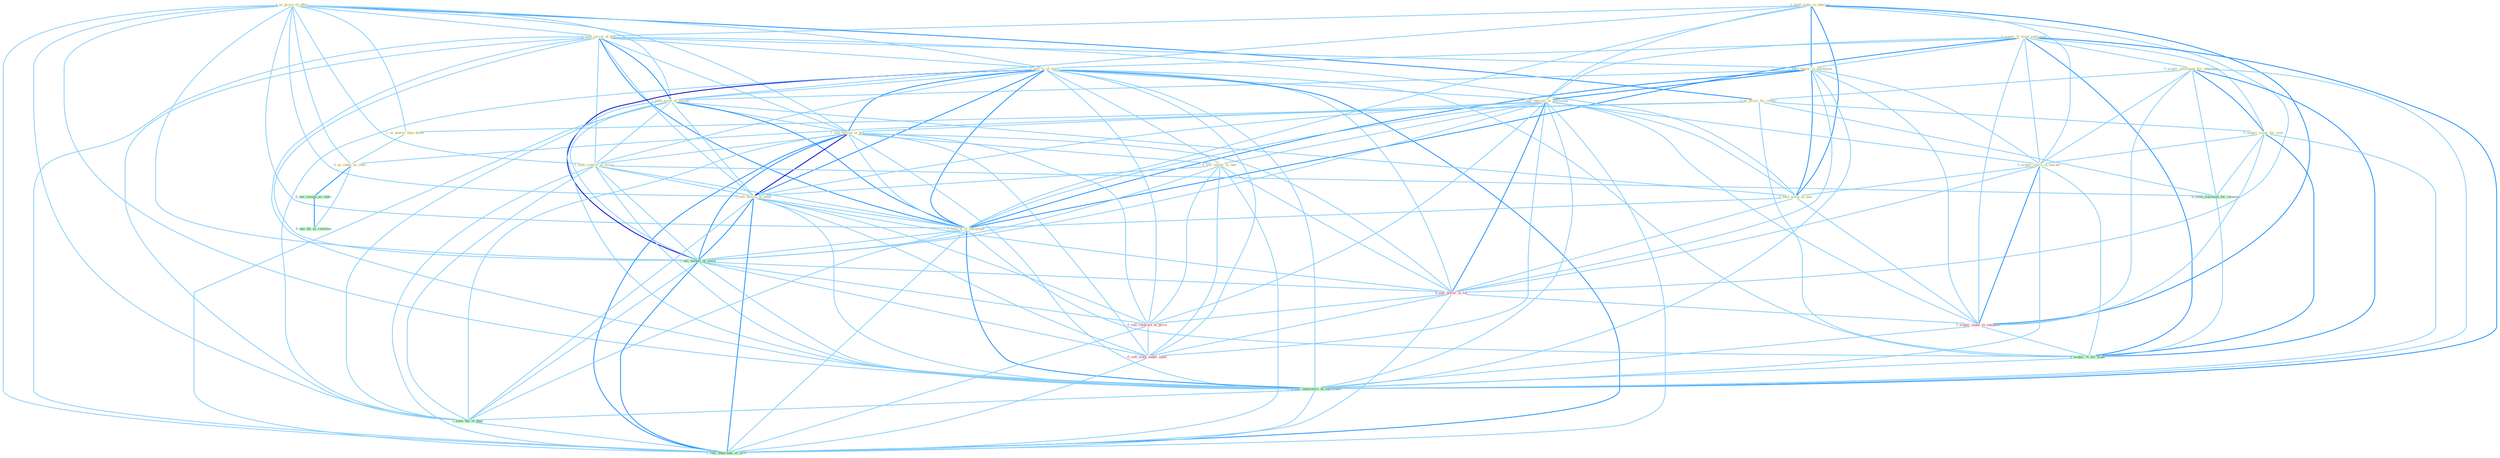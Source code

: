 Graph G{ 
    node
    [shape=polygon,style=filled,width=.5,height=.06,color="#BDFCC9",fixedsize=true,fontsize=4,
    fontcolor="#2f4f4f"];
    {node
    [color="#ffffe0", fontcolor="#8b7d6b"] "1_hold_stake_in_interest " "1_us_proce_of_offer " "0_acquir_%_from_entitynam " "1_hold_carrot_of_bid " "1_hold_major_in_entitynam " "0_acquir_entitynam_for_othernum " "0_us_proce_for_reduct " "0_acquir_secur_for_year " "1_us_power_than_those " "1_sell_%_of_stock " "1_hold_asset_of_billion " "1_sell_interest_in_entitynam " "1_sell_billion_of_bill " "0_acquir_share_in_market " "1_seek_control_of_airlin " "0_sell_ventur_to_unit " "1_sell_billion_of_bond " "0_hold_stock_in_mix " "1_hold_%_of_entitynam " "0_us_index_as_indic "}
{node [color="#fff0f5", fontcolor="#b22222"] "0_sell_dollar_in_lot " "1_acquir_stake_in_compani " "0_sell_contract_at_price " "0_sell_cloth_under_label "}
edge [color="#B0E2FF"];

	"1_hold_stake_in_interest " -- "1_hold_carrot_of_bid " [w="1", color="#87cefa" ];
	"1_hold_stake_in_interest " -- "1_hold_major_in_entitynam " [w="2", color="#1e90ff" , len=0.8];
	"1_hold_stake_in_interest " -- "1_hold_asset_of_billion " [w="1", color="#87cefa" ];
	"1_hold_stake_in_interest " -- "1_sell_interest_in_entitynam " [w="1", color="#87cefa" ];
	"1_hold_stake_in_interest " -- "0_acquir_share_in_market " [w="1", color="#87cefa" ];
	"1_hold_stake_in_interest " -- "0_hold_stock_in_mix " [w="2", color="#1e90ff" , len=0.8];
	"1_hold_stake_in_interest " -- "1_hold_%_of_entitynam " [w="1", color="#87cefa" ];
	"1_hold_stake_in_interest " -- "0_sell_dollar_in_lot " [w="1", color="#87cefa" ];
	"1_hold_stake_in_interest " -- "1_acquir_stake_in_compani " [w="2", color="#1e90ff" , len=0.8];
	"1_us_proce_of_offer " -- "1_hold_carrot_of_bid " [w="1", color="#87cefa" ];
	"1_us_proce_of_offer " -- "0_us_proce_for_reduct " [w="2", color="#1e90ff" , len=0.8];
	"1_us_proce_of_offer " -- "1_us_power_than_those " [w="1", color="#87cefa" ];
	"1_us_proce_of_offer " -- "1_sell_%_of_stock " [w="1", color="#87cefa" ];
	"1_us_proce_of_offer " -- "1_hold_asset_of_billion " [w="1", color="#87cefa" ];
	"1_us_proce_of_offer " -- "1_sell_billion_of_bill " [w="1", color="#87cefa" ];
	"1_us_proce_of_offer " -- "1_seek_control_of_airlin " [w="1", color="#87cefa" ];
	"1_us_proce_of_offer " -- "1_sell_billion_of_bond " [w="1", color="#87cefa" ];
	"1_us_proce_of_offer " -- "1_hold_%_of_entitynam " [w="1", color="#87cefa" ];
	"1_us_proce_of_offer " -- "0_us_index_as_indic " [w="1", color="#87cefa" ];
	"1_us_proce_of_offer " -- "1_sell_basket_of_stock " [w="1", color="#87cefa" ];
	"1_us_proce_of_offer " -- "1_acquir_laboratori_of_entitynam " [w="1", color="#87cefa" ];
	"1_us_proce_of_offer " -- "1_seen_the_of_that " [w="1", color="#87cefa" ];
	"1_us_proce_of_offer " -- "1_sell_othernum_of_offic " [w="1", color="#87cefa" ];
	"0_acquir_%_from_entitynam " -- "1_hold_major_in_entitynam " [w="1", color="#87cefa" ];
	"0_acquir_%_from_entitynam " -- "0_acquir_entitynam_for_othernum " [w="1", color="#87cefa" ];
	"0_acquir_%_from_entitynam " -- "0_acquir_secur_for_year " [w="1", color="#87cefa" ];
	"0_acquir_%_from_entitynam " -- "1_sell_%_of_stock " [w="1", color="#87cefa" ];
	"0_acquir_%_from_entitynam " -- "1_sell_interest_in_entitynam " [w="1", color="#87cefa" ];
	"0_acquir_%_from_entitynam " -- "0_acquir_share_in_market " [w="1", color="#87cefa" ];
	"0_acquir_%_from_entitynam " -- "1_hold_%_of_entitynam " [w="2", color="#1e90ff" , len=0.8];
	"0_acquir_%_from_entitynam " -- "1_acquir_stake_in_compani " [w="1", color="#87cefa" ];
	"0_acquir_%_from_entitynam " -- "0_acquir_%_for_franc " [w="2", color="#1e90ff" , len=0.8];
	"0_acquir_%_from_entitynam " -- "1_acquir_laboratori_of_entitynam " [w="2", color="#1e90ff" , len=0.8];
	"1_hold_carrot_of_bid " -- "1_hold_major_in_entitynam " [w="1", color="#87cefa" ];
	"1_hold_carrot_of_bid " -- "1_sell_%_of_stock " [w="1", color="#87cefa" ];
	"1_hold_carrot_of_bid " -- "1_hold_asset_of_billion " [w="2", color="#1e90ff" , len=0.8];
	"1_hold_carrot_of_bid " -- "1_sell_billion_of_bill " [w="1", color="#87cefa" ];
	"1_hold_carrot_of_bid " -- "1_seek_control_of_airlin " [w="1", color="#87cefa" ];
	"1_hold_carrot_of_bid " -- "1_sell_billion_of_bond " [w="1", color="#87cefa" ];
	"1_hold_carrot_of_bid " -- "0_hold_stock_in_mix " [w="1", color="#87cefa" ];
	"1_hold_carrot_of_bid " -- "1_hold_%_of_entitynam " [w="2", color="#1e90ff" , len=0.8];
	"1_hold_carrot_of_bid " -- "1_sell_basket_of_stock " [w="1", color="#87cefa" ];
	"1_hold_carrot_of_bid " -- "1_acquir_laboratori_of_entitynam " [w="1", color="#87cefa" ];
	"1_hold_carrot_of_bid " -- "1_seen_the_of_that " [w="1", color="#87cefa" ];
	"1_hold_carrot_of_bid " -- "1_sell_othernum_of_offic " [w="1", color="#87cefa" ];
	"1_hold_major_in_entitynam " -- "1_hold_asset_of_billion " [w="1", color="#87cefa" ];
	"1_hold_major_in_entitynam " -- "1_sell_interest_in_entitynam " [w="2", color="#1e90ff" , len=0.8];
	"1_hold_major_in_entitynam " -- "0_acquir_share_in_market " [w="1", color="#87cefa" ];
	"1_hold_major_in_entitynam " -- "0_hold_stock_in_mix " [w="2", color="#1e90ff" , len=0.8];
	"1_hold_major_in_entitynam " -- "1_hold_%_of_entitynam " [w="2", color="#1e90ff" , len=0.8];
	"1_hold_major_in_entitynam " -- "0_sell_dollar_in_lot " [w="1", color="#87cefa" ];
	"1_hold_major_in_entitynam " -- "1_acquir_stake_in_compani " [w="1", color="#87cefa" ];
	"1_hold_major_in_entitynam " -- "1_acquir_laboratori_of_entitynam " [w="1", color="#87cefa" ];
	"0_acquir_entitynam_for_othernum " -- "0_us_proce_for_reduct " [w="1", color="#87cefa" ];
	"0_acquir_entitynam_for_othernum " -- "0_acquir_secur_for_year " [w="2", color="#1e90ff" , len=0.8];
	"0_acquir_entitynam_for_othernum " -- "0_acquir_share_in_market " [w="1", color="#87cefa" ];
	"0_acquir_entitynam_for_othernum " -- "0_seek_classmat_for_reunion " [w="1", color="#87cefa" ];
	"0_acquir_entitynam_for_othernum " -- "1_acquir_stake_in_compani " [w="1", color="#87cefa" ];
	"0_acquir_entitynam_for_othernum " -- "0_acquir_%_for_franc " [w="2", color="#1e90ff" , len=0.8];
	"0_acquir_entitynam_for_othernum " -- "1_acquir_laboratori_of_entitynam " [w="1", color="#87cefa" ];
	"0_us_proce_for_reduct " -- "0_acquir_secur_for_year " [w="1", color="#87cefa" ];
	"0_us_proce_for_reduct " -- "1_us_power_than_those " [w="1", color="#87cefa" ];
	"0_us_proce_for_reduct " -- "0_us_index_as_indic " [w="1", color="#87cefa" ];
	"0_us_proce_for_reduct " -- "0_seek_classmat_for_reunion " [w="1", color="#87cefa" ];
	"0_us_proce_for_reduct " -- "0_acquir_%_for_franc " [w="1", color="#87cefa" ];
	"0_acquir_secur_for_year " -- "0_acquir_share_in_market " [w="1", color="#87cefa" ];
	"0_acquir_secur_for_year " -- "0_seek_classmat_for_reunion " [w="1", color="#87cefa" ];
	"0_acquir_secur_for_year " -- "1_acquir_stake_in_compani " [w="1", color="#87cefa" ];
	"0_acquir_secur_for_year " -- "0_acquir_%_for_franc " [w="2", color="#1e90ff" , len=0.8];
	"0_acquir_secur_for_year " -- "1_acquir_laboratori_of_entitynam " [w="1", color="#87cefa" ];
	"1_us_power_than_those " -- "0_us_index_as_indic " [w="1", color="#87cefa" ];
	"1_sell_%_of_stock " -- "1_hold_asset_of_billion " [w="1", color="#87cefa" ];
	"1_sell_%_of_stock " -- "1_sell_interest_in_entitynam " [w="1", color="#87cefa" ];
	"1_sell_%_of_stock " -- "1_sell_billion_of_bill " [w="2", color="#1e90ff" , len=0.8];
	"1_sell_%_of_stock " -- "1_seek_control_of_airlin " [w="1", color="#87cefa" ];
	"1_sell_%_of_stock " -- "0_sell_ventur_to_unit " [w="1", color="#87cefa" ];
	"1_sell_%_of_stock " -- "1_sell_billion_of_bond " [w="2", color="#1e90ff" , len=0.8];
	"1_sell_%_of_stock " -- "1_hold_%_of_entitynam " [w="2", color="#1e90ff" , len=0.8];
	"1_sell_%_of_stock " -- "1_sell_basket_of_stock " [w="3", color="#0000cd" , len=0.6];
	"1_sell_%_of_stock " -- "0_sell_dollar_in_lot " [w="1", color="#87cefa" ];
	"1_sell_%_of_stock " -- "0_acquir_%_for_franc " [w="1", color="#87cefa" ];
	"1_sell_%_of_stock " -- "0_sell_contract_at_price " [w="1", color="#87cefa" ];
	"1_sell_%_of_stock " -- "1_acquir_laboratori_of_entitynam " [w="1", color="#87cefa" ];
	"1_sell_%_of_stock " -- "0_sell_cloth_under_label " [w="1", color="#87cefa" ];
	"1_sell_%_of_stock " -- "1_seen_the_of_that " [w="1", color="#87cefa" ];
	"1_sell_%_of_stock " -- "1_sell_othernum_of_offic " [w="2", color="#1e90ff" , len=0.8];
	"1_hold_asset_of_billion " -- "1_sell_billion_of_bill " [w="1", color="#87cefa" ];
	"1_hold_asset_of_billion " -- "1_seek_control_of_airlin " [w="1", color="#87cefa" ];
	"1_hold_asset_of_billion " -- "1_sell_billion_of_bond " [w="1", color="#87cefa" ];
	"1_hold_asset_of_billion " -- "0_hold_stock_in_mix " [w="1", color="#87cefa" ];
	"1_hold_asset_of_billion " -- "1_hold_%_of_entitynam " [w="2", color="#1e90ff" , len=0.8];
	"1_hold_asset_of_billion " -- "1_sell_basket_of_stock " [w="1", color="#87cefa" ];
	"1_hold_asset_of_billion " -- "1_acquir_laboratori_of_entitynam " [w="1", color="#87cefa" ];
	"1_hold_asset_of_billion " -- "1_seen_the_of_that " [w="1", color="#87cefa" ];
	"1_hold_asset_of_billion " -- "1_sell_othernum_of_offic " [w="1", color="#87cefa" ];
	"1_sell_interest_in_entitynam " -- "1_sell_billion_of_bill " [w="1", color="#87cefa" ];
	"1_sell_interest_in_entitynam " -- "0_acquir_share_in_market " [w="1", color="#87cefa" ];
	"1_sell_interest_in_entitynam " -- "0_sell_ventur_to_unit " [w="1", color="#87cefa" ];
	"1_sell_interest_in_entitynam " -- "1_sell_billion_of_bond " [w="1", color="#87cefa" ];
	"1_sell_interest_in_entitynam " -- "0_hold_stock_in_mix " [w="1", color="#87cefa" ];
	"1_sell_interest_in_entitynam " -- "1_hold_%_of_entitynam " [w="1", color="#87cefa" ];
	"1_sell_interest_in_entitynam " -- "1_sell_basket_of_stock " [w="1", color="#87cefa" ];
	"1_sell_interest_in_entitynam " -- "0_sell_dollar_in_lot " [w="2", color="#1e90ff" , len=0.8];
	"1_sell_interest_in_entitynam " -- "1_acquir_stake_in_compani " [w="1", color="#87cefa" ];
	"1_sell_interest_in_entitynam " -- "0_sell_contract_at_price " [w="1", color="#87cefa" ];
	"1_sell_interest_in_entitynam " -- "1_acquir_laboratori_of_entitynam " [w="1", color="#87cefa" ];
	"1_sell_interest_in_entitynam " -- "0_sell_cloth_under_label " [w="1", color="#87cefa" ];
	"1_sell_interest_in_entitynam " -- "1_sell_othernum_of_offic " [w="1", color="#87cefa" ];
	"1_sell_billion_of_bill " -- "1_seek_control_of_airlin " [w="1", color="#87cefa" ];
	"1_sell_billion_of_bill " -- "0_sell_ventur_to_unit " [w="1", color="#87cefa" ];
	"1_sell_billion_of_bill " -- "1_sell_billion_of_bond " [w="3", color="#0000cd" , len=0.6];
	"1_sell_billion_of_bill " -- "1_hold_%_of_entitynam " [w="1", color="#87cefa" ];
	"1_sell_billion_of_bill " -- "1_sell_basket_of_stock " [w="2", color="#1e90ff" , len=0.8];
	"1_sell_billion_of_bill " -- "0_sell_dollar_in_lot " [w="1", color="#87cefa" ];
	"1_sell_billion_of_bill " -- "0_sell_contract_at_price " [w="1", color="#87cefa" ];
	"1_sell_billion_of_bill " -- "1_acquir_laboratori_of_entitynam " [w="1", color="#87cefa" ];
	"1_sell_billion_of_bill " -- "0_sell_cloth_under_label " [w="1", color="#87cefa" ];
	"1_sell_billion_of_bill " -- "1_seen_the_of_that " [w="1", color="#87cefa" ];
	"1_sell_billion_of_bill " -- "1_sell_othernum_of_offic " [w="2", color="#1e90ff" , len=0.8];
	"0_acquir_share_in_market " -- "0_hold_stock_in_mix " [w="1", color="#87cefa" ];
	"0_acquir_share_in_market " -- "0_sell_dollar_in_lot " [w="1", color="#87cefa" ];
	"0_acquir_share_in_market " -- "1_acquir_stake_in_compani " [w="2", color="#1e90ff" , len=0.8];
	"0_acquir_share_in_market " -- "0_acquir_%_for_franc " [w="1", color="#87cefa" ];
	"0_acquir_share_in_market " -- "1_acquir_laboratori_of_entitynam " [w="1", color="#87cefa" ];
	"1_seek_control_of_airlin " -- "1_sell_billion_of_bond " [w="1", color="#87cefa" ];
	"1_seek_control_of_airlin " -- "1_hold_%_of_entitynam " [w="1", color="#87cefa" ];
	"1_seek_control_of_airlin " -- "0_seek_classmat_for_reunion " [w="1", color="#87cefa" ];
	"1_seek_control_of_airlin " -- "1_sell_basket_of_stock " [w="1", color="#87cefa" ];
	"1_seek_control_of_airlin " -- "1_acquir_laboratori_of_entitynam " [w="1", color="#87cefa" ];
	"1_seek_control_of_airlin " -- "1_seen_the_of_that " [w="1", color="#87cefa" ];
	"1_seek_control_of_airlin " -- "1_sell_othernum_of_offic " [w="1", color="#87cefa" ];
	"0_sell_ventur_to_unit " -- "1_sell_billion_of_bond " [w="1", color="#87cefa" ];
	"0_sell_ventur_to_unit " -- "1_sell_basket_of_stock " [w="1", color="#87cefa" ];
	"0_sell_ventur_to_unit " -- "0_sell_dollar_in_lot " [w="1", color="#87cefa" ];
	"0_sell_ventur_to_unit " -- "0_sell_contract_at_price " [w="1", color="#87cefa" ];
	"0_sell_ventur_to_unit " -- "0_sell_cloth_under_label " [w="1", color="#87cefa" ];
	"0_sell_ventur_to_unit " -- "1_sell_othernum_of_offic " [w="1", color="#87cefa" ];
	"1_sell_billion_of_bond " -- "1_hold_%_of_entitynam " [w="1", color="#87cefa" ];
	"1_sell_billion_of_bond " -- "1_sell_basket_of_stock " [w="2", color="#1e90ff" , len=0.8];
	"1_sell_billion_of_bond " -- "0_sell_dollar_in_lot " [w="1", color="#87cefa" ];
	"1_sell_billion_of_bond " -- "0_sell_contract_at_price " [w="1", color="#87cefa" ];
	"1_sell_billion_of_bond " -- "1_acquir_laboratori_of_entitynam " [w="1", color="#87cefa" ];
	"1_sell_billion_of_bond " -- "0_sell_cloth_under_label " [w="1", color="#87cefa" ];
	"1_sell_billion_of_bond " -- "1_seen_the_of_that " [w="1", color="#87cefa" ];
	"1_sell_billion_of_bond " -- "1_sell_othernum_of_offic " [w="2", color="#1e90ff" , len=0.8];
	"0_hold_stock_in_mix " -- "1_hold_%_of_entitynam " [w="1", color="#87cefa" ];
	"0_hold_stock_in_mix " -- "0_sell_dollar_in_lot " [w="1", color="#87cefa" ];
	"0_hold_stock_in_mix " -- "1_acquir_stake_in_compani " [w="1", color="#87cefa" ];
	"1_hold_%_of_entitynam " -- "1_sell_basket_of_stock " [w="1", color="#87cefa" ];
	"1_hold_%_of_entitynam " -- "0_acquir_%_for_franc " [w="1", color="#87cefa" ];
	"1_hold_%_of_entitynam " -- "1_acquir_laboratori_of_entitynam " [w="2", color="#1e90ff" , len=0.8];
	"1_hold_%_of_entitynam " -- "1_seen_the_of_that " [w="1", color="#87cefa" ];
	"1_hold_%_of_entitynam " -- "1_sell_othernum_of_offic " [w="1", color="#87cefa" ];
	"0_us_index_as_indic " -- "0_see_resign_as_indic " [w="2", color="#1e90ff" , len=0.8];
	"0_us_index_as_indic " -- "0_see_thi_as_reaction " [w="1", color="#87cefa" ];
	"0_seek_classmat_for_reunion " -- "0_acquir_%_for_franc " [w="1", color="#87cefa" ];
	"1_sell_basket_of_stock " -- "0_sell_dollar_in_lot " [w="1", color="#87cefa" ];
	"1_sell_basket_of_stock " -- "0_sell_contract_at_price " [w="1", color="#87cefa" ];
	"1_sell_basket_of_stock " -- "1_acquir_laboratori_of_entitynam " [w="1", color="#87cefa" ];
	"1_sell_basket_of_stock " -- "0_sell_cloth_under_label " [w="1", color="#87cefa" ];
	"1_sell_basket_of_stock " -- "1_seen_the_of_that " [w="1", color="#87cefa" ];
	"1_sell_basket_of_stock " -- "1_sell_othernum_of_offic " [w="2", color="#1e90ff" , len=0.8];
	"0_sell_dollar_in_lot " -- "1_acquir_stake_in_compani " [w="1", color="#87cefa" ];
	"0_sell_dollar_in_lot " -- "0_sell_contract_at_price " [w="1", color="#87cefa" ];
	"0_sell_dollar_in_lot " -- "0_sell_cloth_under_label " [w="1", color="#87cefa" ];
	"0_sell_dollar_in_lot " -- "1_sell_othernum_of_offic " [w="1", color="#87cefa" ];
	"0_see_resign_as_indic " -- "0_see_thi_as_reaction " [w="2", color="#1e90ff" , len=0.8];
	"1_acquir_stake_in_compani " -- "0_acquir_%_for_franc " [w="1", color="#87cefa" ];
	"1_acquir_stake_in_compani " -- "1_acquir_laboratori_of_entitynam " [w="1", color="#87cefa" ];
	"0_acquir_%_for_franc " -- "1_acquir_laboratori_of_entitynam " [w="1", color="#87cefa" ];
	"0_sell_contract_at_price " -- "0_sell_cloth_under_label " [w="1", color="#87cefa" ];
	"0_sell_contract_at_price " -- "1_sell_othernum_of_offic " [w="1", color="#87cefa" ];
	"1_acquir_laboratori_of_entitynam " -- "1_seen_the_of_that " [w="1", color="#87cefa" ];
	"1_acquir_laboratori_of_entitynam " -- "1_sell_othernum_of_offic " [w="1", color="#87cefa" ];
	"0_sell_cloth_under_label " -- "1_sell_othernum_of_offic " [w="1", color="#87cefa" ];
	"1_seen_the_of_that " -- "1_sell_othernum_of_offic " [w="1", color="#87cefa" ];
}